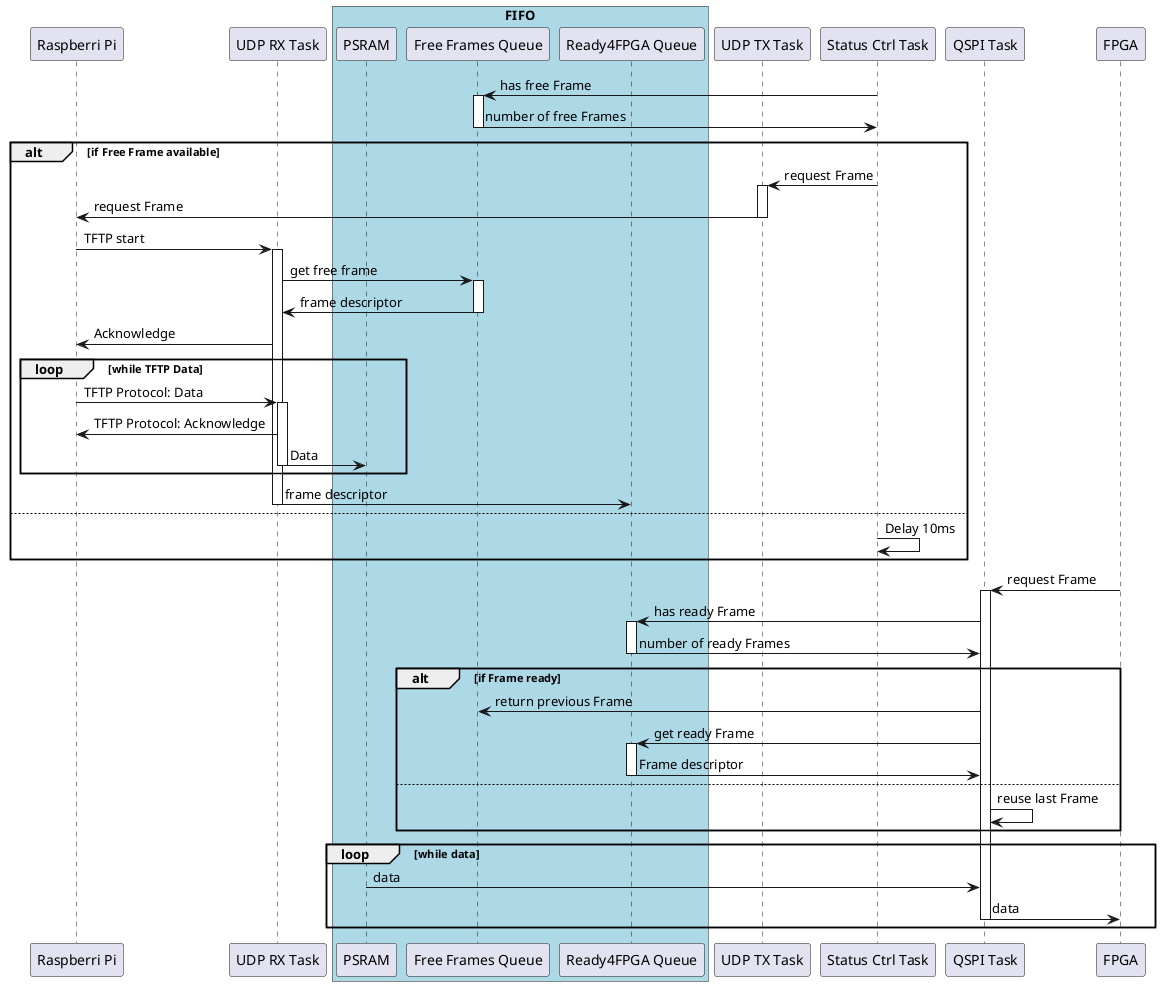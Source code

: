 @startuml


participant "Raspberri Pi" as RPi
participant "UDP RX Task" as UDPrx
box "FIFO" #LightBlue
participant "PSRAM" as RAM
participant "Free Frames Queue" as FFq
participant "Ready4FPGA Queue" as R4Fq
end box
participant "UDP TX Task" as UDPtx
participant "Status Ctrl Task" as CTRL
participant "QSPI Task" as QSPI
participant "FPGA" as FPGA


CTRL -> FFq: has free Frame
activate FFq
CTRL <- FFq: number of free Frames
deactivate FFq
alt if Free Frame available
    CTRL -> UDPtx: request Frame
    activate UDPtx
    RPi <- UDPtx: request Frame
    deactivate UDPtx

    RPi -> UDPrx: TFTP start
    activate UDPrx
    UDPrx -> FFq: get free frame
    activate FFq
    UDPrx <- FFq: frame descriptor
    deactivate FFq
    RPi <- UDPrx: Acknowledge


    loop while TFTP Data
        RPi -> UDPrx: TFTP Protocol: Data
        activate UDPrx
        RPi <- UDPrx: TFTP Protocol: Acknowledge

        UDPrx -> RAM: Data
        deactivate UDPrx
    end loop
    UDPrx -> R4Fq : frame descriptor
    deactivate UDPrx
else
    CTRL -> CTRL : Delay 10ms
end

QSPI <- FPGA:request Frame
activate QSPI
QSPI -> R4Fq: has ready Frame
activate R4Fq
QSPI <- R4Fq: number of ready Frames
deactivate R4Fq

alt if Frame ready
QSPI -> FFq : return previous Frame
QSPI -> R4Fq: get ready Frame
activate R4Fq
QSPI <- R4Fq: Frame descriptor
deactivate R4Fq

else
QSPI -> QSPI :reuse last Frame
end

loop while data
RAM->QSPI: data
QSPI -> FPGA :data
deactivate QSPI
end loop












@enduml